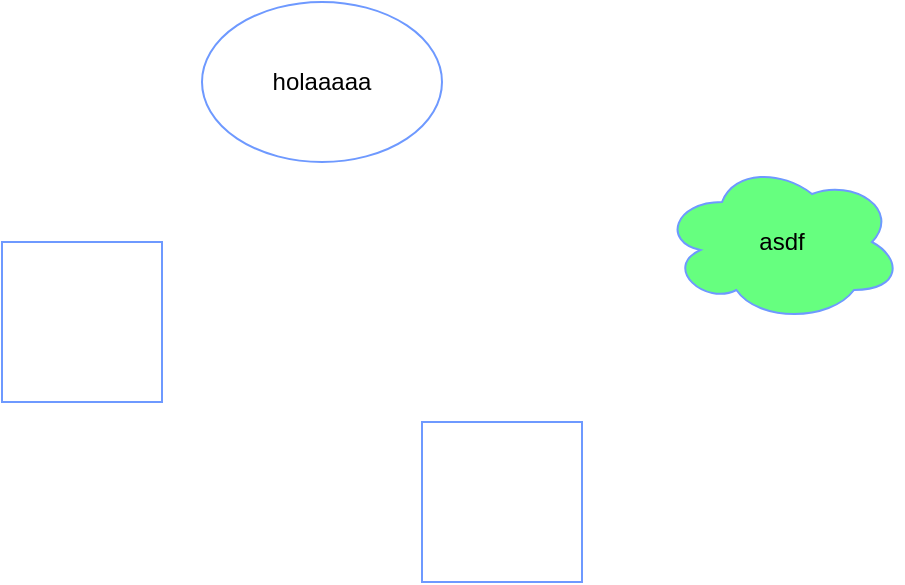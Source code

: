 <mxfile version="14.9.9" type="github">
  <diagram id="jXq05A-kkLq9jR5GUHfn" name="Page-1">
    <mxGraphModel dx="827" dy="483" grid="1" gridSize="10" guides="1" tooltips="1" connect="1" arrows="1" fold="1" page="1" pageScale="1" pageWidth="827" pageHeight="1169" math="0" shadow="0">
      <root>
        <mxCell id="0" />
        <mxCell id="1" parent="0" />
        <mxCell id="GCmu-5vUVRaZINiCxsOV-3" value="" style="whiteSpace=wrap;html=1;aspect=fixed;strokeColor=#6E99FF;" parent="1" vertex="1">
          <mxGeometry x="200" y="220" width="80" height="80" as="geometry" />
        </mxCell>
        <mxCell id="GCmu-5vUVRaZINiCxsOV-4" value="" style="whiteSpace=wrap;html=1;aspect=fixed;strokeColor=#6E99FF;" parent="1" vertex="1">
          <mxGeometry x="410" y="310" width="80" height="80" as="geometry" />
        </mxCell>
        <mxCell id="GCmu-5vUVRaZINiCxsOV-5" value="holaaaaa&lt;br&gt;" style="ellipse;whiteSpace=wrap;html=1;strokeColor=#6E99FF;" parent="1" vertex="1">
          <mxGeometry x="300" y="100" width="120" height="80" as="geometry" />
        </mxCell>
        <mxCell id="GCmu-5vUVRaZINiCxsOV-6" value="asdf" style="ellipse;shape=cloud;whiteSpace=wrap;html=1;strokeColor=#6E99FF;fillColor=#66FF7F;" parent="1" vertex="1">
          <mxGeometry x="530" y="180" width="120" height="80" as="geometry" />
        </mxCell>
      </root>
    </mxGraphModel>
  </diagram>
</mxfile>
